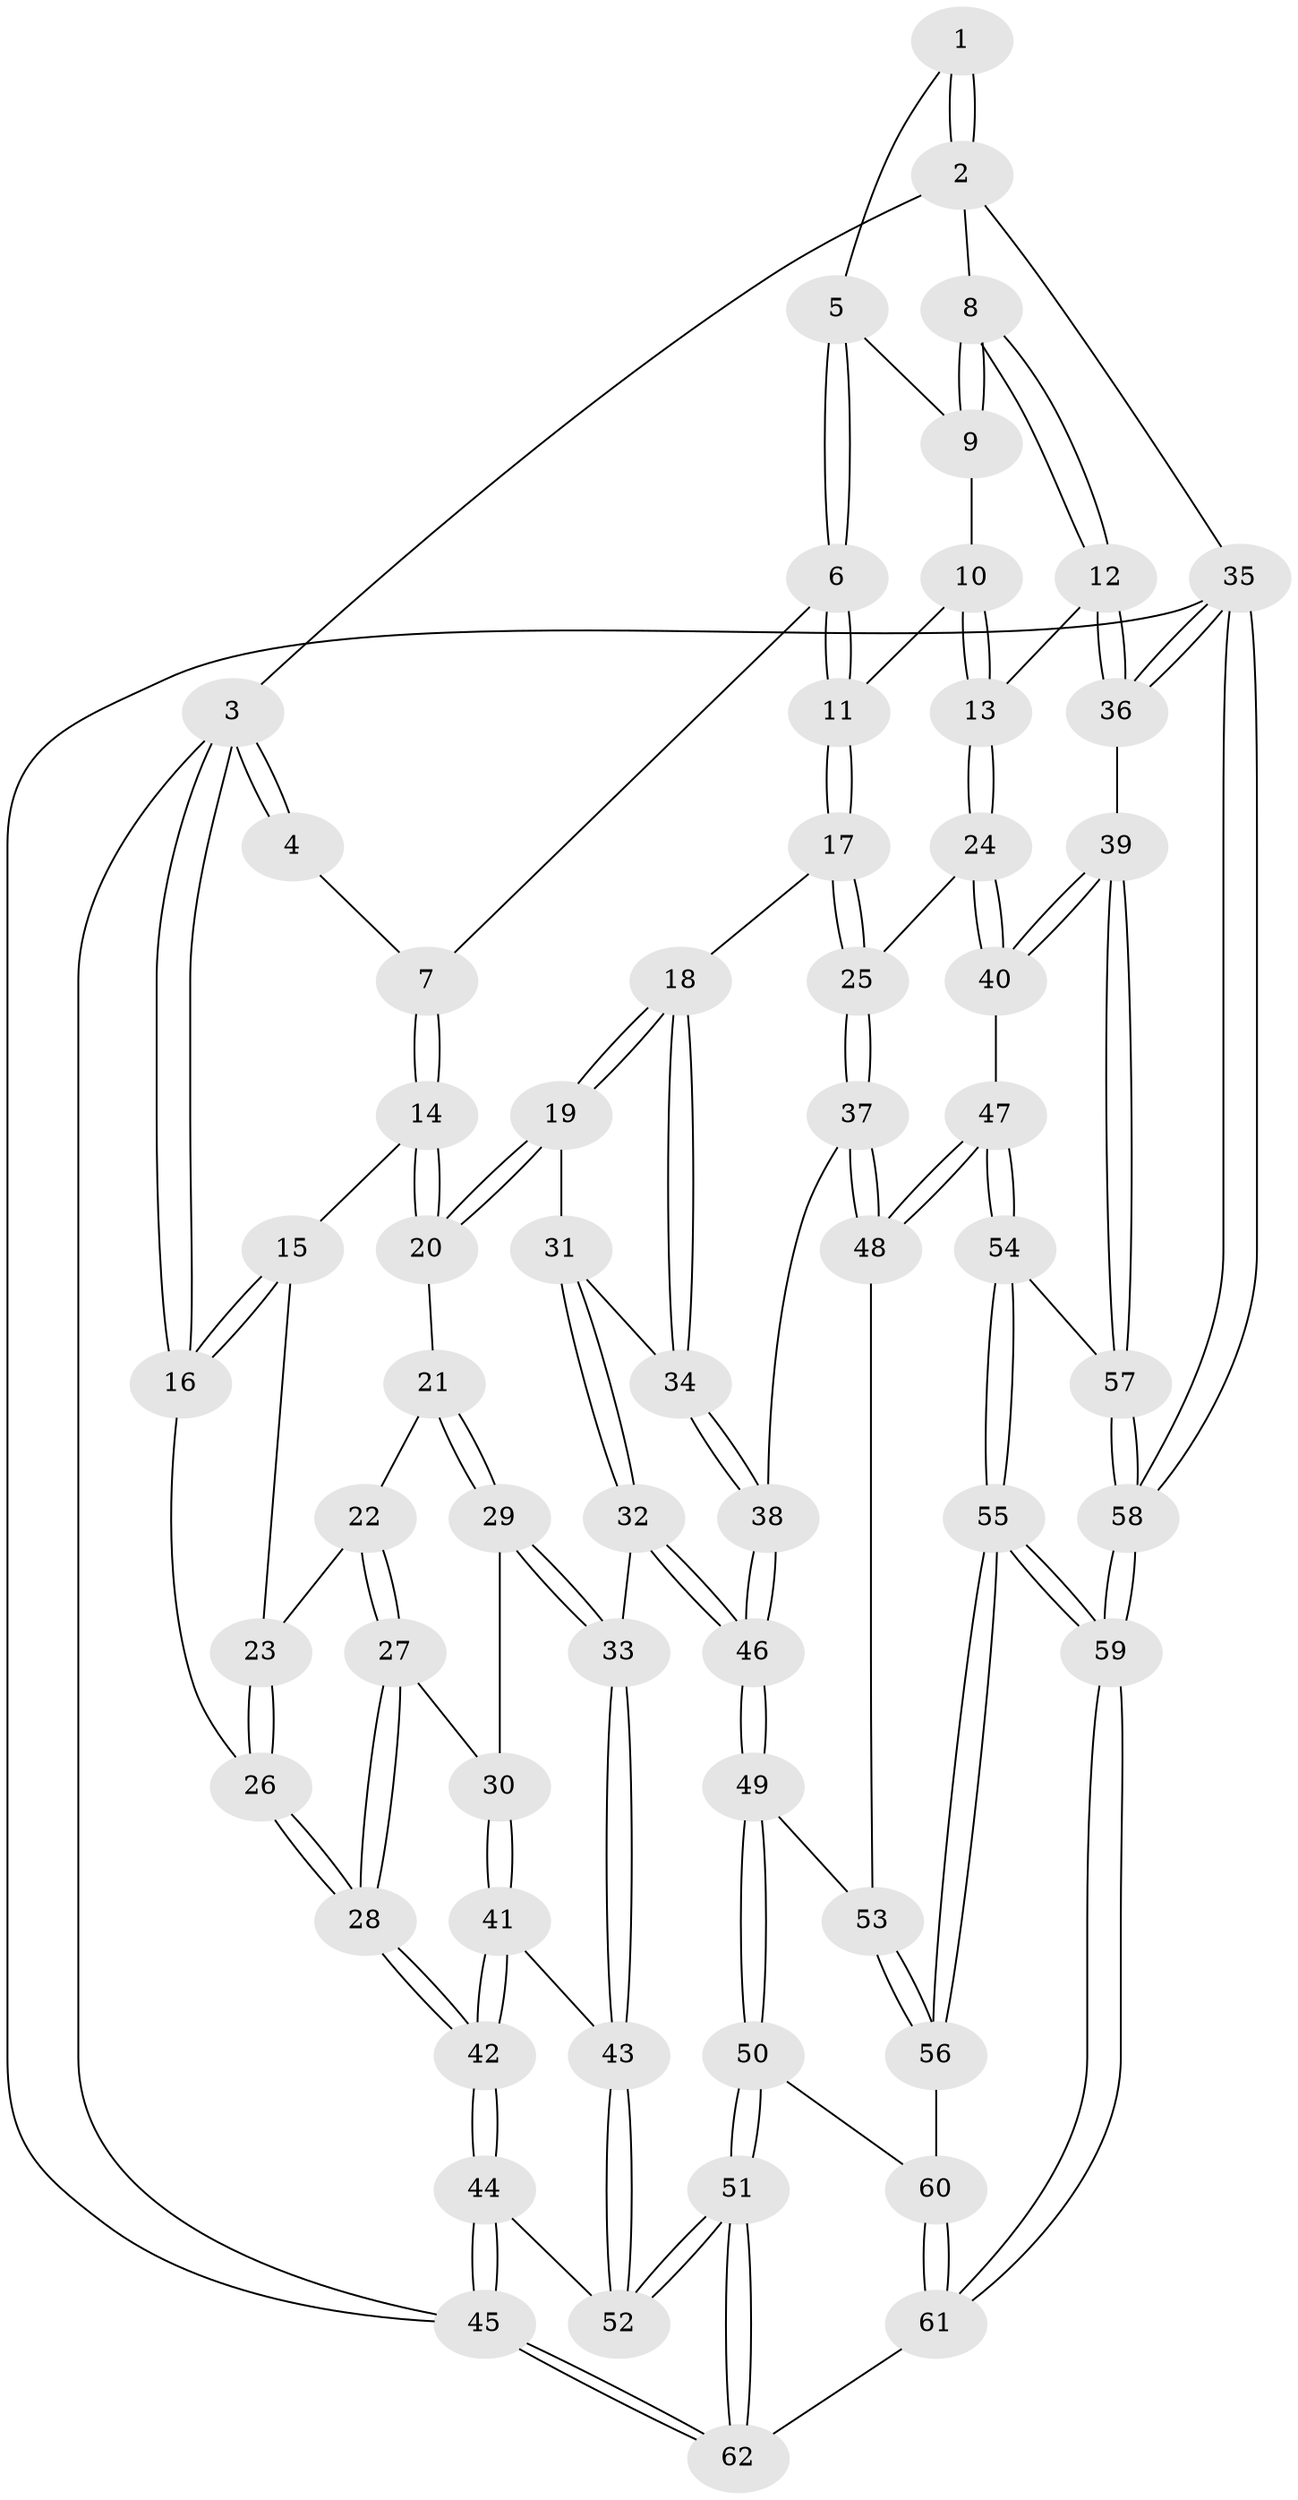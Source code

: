 // Generated by graph-tools (version 1.1) at 2025/27/03/09/25 03:27:05]
// undirected, 62 vertices, 152 edges
graph export_dot {
graph [start="1"]
  node [color=gray90,style=filled];
  1 [pos="+1+0"];
  2 [pos="+1+0"];
  3 [pos="+0+0"];
  4 [pos="+0.3516462196481691+0"];
  5 [pos="+0.6602769234727058+0.15865936298756061"];
  6 [pos="+0.5498470299796452+0.2025174749025185"];
  7 [pos="+0.36543810853642994+0.10242021242176168"];
  8 [pos="+1+0"];
  9 [pos="+0.8417703673681817+0.23209638571716054"];
  10 [pos="+0.8307368085946668+0.27507379913331687"];
  11 [pos="+0.5897271979589994+0.2881651038300224"];
  12 [pos="+1+0.28239153799368055"];
  13 [pos="+0.83502259029839+0.3753689853025867"];
  14 [pos="+0.33669445897969913+0.1407454705902273"];
  15 [pos="+0.03465786923883712+0.1179331930942253"];
  16 [pos="+0+0"];
  17 [pos="+0.6192626960309472+0.4095752852295595"];
  18 [pos="+0.549497946437144+0.4566808601397791"];
  19 [pos="+0.32414763456394613+0.3927266865557713"];
  20 [pos="+0.2697207364491566+0.2671477107197803"];
  21 [pos="+0.21852549486892645+0.2897159715110282"];
  22 [pos="+0.13046179106731956+0.31610005807196645"];
  23 [pos="+0.05098681859825018+0.29894237645612565"];
  24 [pos="+0.7871518095644262+0.48620979055985103"];
  25 [pos="+0.7448568331917081+0.479490584914489"];
  26 [pos="+0+0.30191976244915325"];
  27 [pos="+0.08412177238563782+0.4650821395366817"];
  28 [pos="+0+0.5532735365988224"];
  29 [pos="+0.18078770054068277+0.5250160291126001"];
  30 [pos="+0.11159552086447258+0.527261598162885"];
  31 [pos="+0.3245204973043658+0.45194371030379177"];
  32 [pos="+0.31230778686067223+0.5463381948890359"];
  33 [pos="+0.2759792225533541+0.5741910181598953"];
  34 [pos="+0.5114213542033281+0.5342064496224955"];
  35 [pos="+1+1"];
  36 [pos="+1+0.6304137944484126"];
  37 [pos="+0.6049330197645221+0.6408227503987566"];
  38 [pos="+0.49024689307345254+0.6086463062100481"];
  39 [pos="+1+0.6309333273472513"];
  40 [pos="+0.848915593728837+0.5556683150458827"];
  41 [pos="+0.0976218322921655+0.571344433279298"];
  42 [pos="+0+0.6558989509134219"];
  43 [pos="+0.1970348536829258+0.7366975086132126"];
  44 [pos="+0+0.693872963216297"];
  45 [pos="+0+1"];
  46 [pos="+0.46133226294957086+0.628624110144431"];
  47 [pos="+0.7381478088917499+0.7462091105823817"];
  48 [pos="+0.6488788360190575+0.7279256701856638"];
  49 [pos="+0.4264576517158252+0.7959390997867515"];
  50 [pos="+0.3787142415312425+0.8728744524630204"];
  51 [pos="+0.28220081313577294+0.9362522978803972"];
  52 [pos="+0.19105762378826935+0.8003528114595639"];
  53 [pos="+0.6352595205799237+0.7381107314444579"];
  54 [pos="+0.7535255422102832+0.7850671410491827"];
  55 [pos="+0.6751971096782764+0.9145290725667196"];
  56 [pos="+0.5967996401472827+0.8925119870506516"];
  57 [pos="+0.8595541533859059+0.8449260079454882"];
  58 [pos="+0.9380499768017575+1"];
  59 [pos="+0.8661049678473823+1"];
  60 [pos="+0.5571961305320301+0.8967342655334956"];
  61 [pos="+0.6630532995767852+1"];
  62 [pos="+0.23809037997180038+1"];
  1 -- 2;
  1 -- 2;
  1 -- 5;
  2 -- 3;
  2 -- 8;
  2 -- 35;
  3 -- 4;
  3 -- 4;
  3 -- 16;
  3 -- 16;
  3 -- 45;
  4 -- 7;
  5 -- 6;
  5 -- 6;
  5 -- 9;
  6 -- 7;
  6 -- 11;
  6 -- 11;
  7 -- 14;
  7 -- 14;
  8 -- 9;
  8 -- 9;
  8 -- 12;
  8 -- 12;
  9 -- 10;
  10 -- 11;
  10 -- 13;
  10 -- 13;
  11 -- 17;
  11 -- 17;
  12 -- 13;
  12 -- 36;
  12 -- 36;
  13 -- 24;
  13 -- 24;
  14 -- 15;
  14 -- 20;
  14 -- 20;
  15 -- 16;
  15 -- 16;
  15 -- 23;
  16 -- 26;
  17 -- 18;
  17 -- 25;
  17 -- 25;
  18 -- 19;
  18 -- 19;
  18 -- 34;
  18 -- 34;
  19 -- 20;
  19 -- 20;
  19 -- 31;
  20 -- 21;
  21 -- 22;
  21 -- 29;
  21 -- 29;
  22 -- 23;
  22 -- 27;
  22 -- 27;
  23 -- 26;
  23 -- 26;
  24 -- 25;
  24 -- 40;
  24 -- 40;
  25 -- 37;
  25 -- 37;
  26 -- 28;
  26 -- 28;
  27 -- 28;
  27 -- 28;
  27 -- 30;
  28 -- 42;
  28 -- 42;
  29 -- 30;
  29 -- 33;
  29 -- 33;
  30 -- 41;
  30 -- 41;
  31 -- 32;
  31 -- 32;
  31 -- 34;
  32 -- 33;
  32 -- 46;
  32 -- 46;
  33 -- 43;
  33 -- 43;
  34 -- 38;
  34 -- 38;
  35 -- 36;
  35 -- 36;
  35 -- 58;
  35 -- 58;
  35 -- 45;
  36 -- 39;
  37 -- 38;
  37 -- 48;
  37 -- 48;
  38 -- 46;
  38 -- 46;
  39 -- 40;
  39 -- 40;
  39 -- 57;
  39 -- 57;
  40 -- 47;
  41 -- 42;
  41 -- 42;
  41 -- 43;
  42 -- 44;
  42 -- 44;
  43 -- 52;
  43 -- 52;
  44 -- 45;
  44 -- 45;
  44 -- 52;
  45 -- 62;
  45 -- 62;
  46 -- 49;
  46 -- 49;
  47 -- 48;
  47 -- 48;
  47 -- 54;
  47 -- 54;
  48 -- 53;
  49 -- 50;
  49 -- 50;
  49 -- 53;
  50 -- 51;
  50 -- 51;
  50 -- 60;
  51 -- 52;
  51 -- 52;
  51 -- 62;
  51 -- 62;
  53 -- 56;
  53 -- 56;
  54 -- 55;
  54 -- 55;
  54 -- 57;
  55 -- 56;
  55 -- 56;
  55 -- 59;
  55 -- 59;
  56 -- 60;
  57 -- 58;
  57 -- 58;
  58 -- 59;
  58 -- 59;
  59 -- 61;
  59 -- 61;
  60 -- 61;
  60 -- 61;
  61 -- 62;
}
